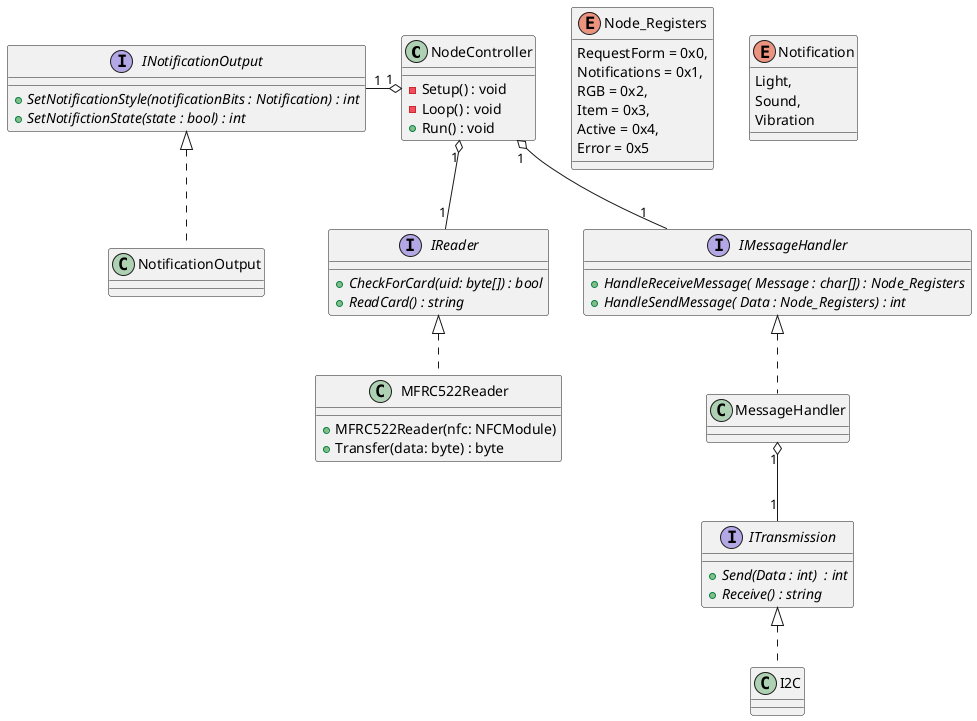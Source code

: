 @startuml

Class NodeController
{
    {method} - Setup() : void 
    {method} - Loop() : void
    {method} + Run() : void
}

Interface ITransmission
{
    {abstract} + Send(Data : int)  : int
    {abstract} + Receive() : string
}

Interface INotificationOutput
{
    {abstract} + SetNotificationStyle(notificationBits : Notification) : int
    {abstract} + SetNotifictionState(state : bool) : int
}

class NotificationOutput
{
}

interface IReader {
    {abstract} + CheckForCard(uid: byte[]) : bool
    {abstract} + ReadCard() : string
}

class MFRC522Reader {
    {method} + MFRC522Reader(nfc: NFCModule)
    {method} + Transfer(data: byte) : byte
}

interface IMessageHandler {
    {abstract} + HandleReceiveMessage( Message : char[]) : Node_Registers
    {abstract} + HandleSendMessage( Data : Node_Registers) : int
}

class MessageHandler {
}

enum Node_Registers
{
    RequestForm = 0x0,
    Notifications = 0x1,
    RGB = 0x2,
    Item = 0x3,
    Active = 0x4,
    Error = 0x5
}

enum Notification
{
    Light,
    Sound,
    Vibration
}

NodeController "1" o-left- "1" INotificationOutput
NodeController "1" o-- "1" IReader
NodeController "1" o-- "1" IMessageHandler

IMessageHandler <|.. MessageHandler

MessageHandler "1" o-- "1" ITransmission

INotificationOutput <|.. NotificationOutput

ITransmission <|.. I2C

IReader <|.. MFRC522Reader

@enduml


@startuml

Class NodeController
{
    {method} - Setup() : void 
    {method} - Loop() : void
    {method} + Run() : void
}

interface IWriter {
    {abstract} + write(dataSize : size_t, data : char[]) : int
}

class MFRC522Writer {
    {method}  + MFRC522Writer(NFCModule& nfc)
    {method} + Transfer(data: byte) : int
}

NodeController "1" o-- "1" IWriter

IWriter <|.. MFRC522Writer

@enduml


@startuml
Title Writer - write data
Entity MFRC522Writer
Entity NodeController
Entity SPI


MFRC522Writer -> MFRC522Writer : CheckForCard()
MFRC522Writer --> NodeController : CardAvailable
NodeController -> MFRC522Writer :  write()
MFRC522Writer -> SPI :Transfer()
SPI --> MFRC522Writer :1
MFRC522Writer --> NodeController :1

@enduml

@startuml
Title Reader - Read card
Entity MFRC522Reader
Entity NodeController
Entity MessageHandler
Entity I2C

MFRC522Reader -> MFRC522Reader : CheckForCard()
MFRC522Reader --> NodeController : CardAvailable
NodeController -> MFRC522Reader : ReadCard()
MFRC522Reader --> NodeController :String
NodeController -> MessageHandler : HandleSendMessage()
MessageHandler -> I2C: Send()
I2C --> MessageHandler: 1
MessageHandler --> NodeController: 1
@enduml
